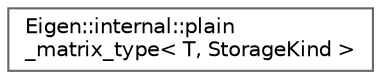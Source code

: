 digraph "类继承关系图"
{
 // LATEX_PDF_SIZE
  bgcolor="transparent";
  edge [fontname=Helvetica,fontsize=10,labelfontname=Helvetica,labelfontsize=10];
  node [fontname=Helvetica,fontsize=10,shape=box,height=0.2,width=0.4];
  rankdir="LR";
  Node0 [id="Node000000",label="Eigen::internal::plain\l_matrix_type\< T, StorageKind \>",height=0.2,width=0.4,color="grey40", fillcolor="white", style="filled",URL="$struct_eigen_1_1internal_1_1plain__matrix__type.html",tooltip=" "];
}
